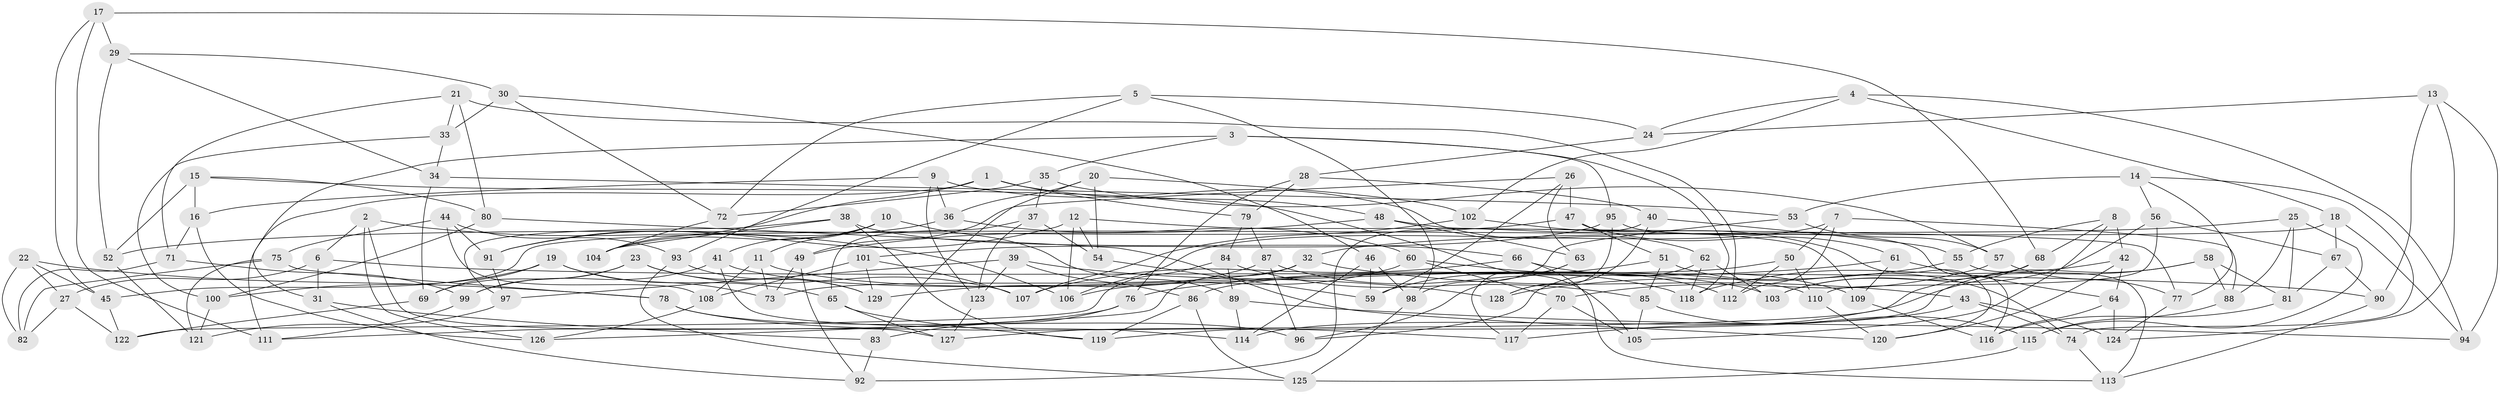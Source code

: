 // coarse degree distribution, {6: 0.4939759036144578, 5: 0.04819277108433735, 4: 0.43373493975903615, 3: 0.024096385542168676}
// Generated by graph-tools (version 1.1) at 2025/42/03/06/25 10:42:20]
// undirected, 129 vertices, 258 edges
graph export_dot {
graph [start="1"]
  node [color=gray90,style=filled];
  1;
  2;
  3;
  4;
  5;
  6;
  7;
  8;
  9;
  10;
  11;
  12;
  13;
  14;
  15;
  16;
  17;
  18;
  19;
  20;
  21;
  22;
  23;
  24;
  25;
  26;
  27;
  28;
  29;
  30;
  31;
  32;
  33;
  34;
  35;
  36;
  37;
  38;
  39;
  40;
  41;
  42;
  43;
  44;
  45;
  46;
  47;
  48;
  49;
  50;
  51;
  52;
  53;
  54;
  55;
  56;
  57;
  58;
  59;
  60;
  61;
  62;
  63;
  64;
  65;
  66;
  67;
  68;
  69;
  70;
  71;
  72;
  73;
  74;
  75;
  76;
  77;
  78;
  79;
  80;
  81;
  82;
  83;
  84;
  85;
  86;
  87;
  88;
  89;
  90;
  91;
  92;
  93;
  94;
  95;
  96;
  97;
  98;
  99;
  100;
  101;
  102;
  103;
  104;
  105;
  106;
  107;
  108;
  109;
  110;
  111;
  112;
  113;
  114;
  115;
  116;
  117;
  118;
  119;
  120;
  121;
  122;
  123;
  124;
  125;
  126;
  127;
  128;
  129;
  1 -- 104;
  1 -- 48;
  1 -- 111;
  1 -- 79;
  2 -- 6;
  2 -- 126;
  2 -- 106;
  2 -- 127;
  3 -- 118;
  3 -- 95;
  3 -- 35;
  3 -- 31;
  4 -- 102;
  4 -- 94;
  4 -- 24;
  4 -- 18;
  5 -- 98;
  5 -- 72;
  5 -- 24;
  5 -- 93;
  6 -- 27;
  6 -- 90;
  6 -- 31;
  7 -- 112;
  7 -- 106;
  7 -- 88;
  7 -- 50;
  8 -- 68;
  8 -- 42;
  8 -- 105;
  8 -- 55;
  9 -- 16;
  9 -- 36;
  9 -- 123;
  9 -- 62;
  10 -- 41;
  10 -- 11;
  10 -- 89;
  10 -- 104;
  11 -- 108;
  11 -- 73;
  11 -- 110;
  12 -- 106;
  12 -- 54;
  12 -- 91;
  12 -- 109;
  13 -- 24;
  13 -- 124;
  13 -- 94;
  13 -- 90;
  14 -- 56;
  14 -- 74;
  14 -- 53;
  14 -- 77;
  15 -- 80;
  15 -- 52;
  15 -- 16;
  15 -- 105;
  16 -- 71;
  16 -- 126;
  17 -- 68;
  17 -- 29;
  17 -- 45;
  17 -- 111;
  18 -- 94;
  18 -- 45;
  18 -- 67;
  19 -- 73;
  19 -- 100;
  19 -- 65;
  19 -- 69;
  20 -- 36;
  20 -- 83;
  20 -- 102;
  20 -- 54;
  21 -- 33;
  21 -- 80;
  21 -- 112;
  21 -- 71;
  22 -- 27;
  22 -- 78;
  22 -- 82;
  22 -- 45;
  23 -- 129;
  23 -- 69;
  23 -- 107;
  23 -- 99;
  24 -- 28;
  25 -- 115;
  25 -- 32;
  25 -- 81;
  25 -- 88;
  26 -- 63;
  26 -- 59;
  26 -- 49;
  26 -- 47;
  27 -- 122;
  27 -- 82;
  28 -- 40;
  28 -- 76;
  28 -- 79;
  29 -- 30;
  29 -- 52;
  29 -- 34;
  30 -- 46;
  30 -- 33;
  30 -- 72;
  31 -- 92;
  31 -- 83;
  32 -- 43;
  32 -- 73;
  32 -- 126;
  33 -- 34;
  33 -- 100;
  34 -- 69;
  34 -- 53;
  35 -- 72;
  35 -- 57;
  35 -- 37;
  36 -- 60;
  36 -- 91;
  37 -- 65;
  37 -- 54;
  37 -- 123;
  38 -- 97;
  38 -- 119;
  38 -- 104;
  38 -- 66;
  39 -- 128;
  39 -- 86;
  39 -- 97;
  39 -- 123;
  40 -- 55;
  40 -- 92;
  40 -- 128;
  41 -- 99;
  41 -- 114;
  41 -- 103;
  42 -- 64;
  42 -- 118;
  42 -- 120;
  43 -- 124;
  43 -- 114;
  43 -- 74;
  44 -- 93;
  44 -- 75;
  44 -- 108;
  44 -- 91;
  45 -- 122;
  46 -- 98;
  46 -- 59;
  46 -- 114;
  47 -- 52;
  47 -- 51;
  47 -- 61;
  48 -- 49;
  48 -- 77;
  48 -- 63;
  49 -- 73;
  49 -- 92;
  50 -- 86;
  50 -- 112;
  50 -- 110;
  51 -- 74;
  51 -- 59;
  51 -- 85;
  52 -- 121;
  53 -- 57;
  53 -- 98;
  54 -- 59;
  55 -- 128;
  55 -- 113;
  56 -- 110;
  56 -- 103;
  56 -- 67;
  57 -- 70;
  57 -- 77;
  58 -- 127;
  58 -- 81;
  58 -- 119;
  58 -- 88;
  60 -- 70;
  60 -- 106;
  60 -- 112;
  61 -- 109;
  61 -- 64;
  61 -- 76;
  62 -- 96;
  62 -- 118;
  62 -- 103;
  63 -- 96;
  63 -- 117;
  64 -- 124;
  64 -- 116;
  65 -- 119;
  65 -- 127;
  66 -- 113;
  66 -- 107;
  66 -- 109;
  67 -- 90;
  67 -- 81;
  68 -- 117;
  68 -- 103;
  69 -- 122;
  70 -- 105;
  70 -- 117;
  71 -- 82;
  71 -- 99;
  72 -- 104;
  74 -- 113;
  75 -- 82;
  75 -- 121;
  75 -- 78;
  76 -- 111;
  76 -- 83;
  77 -- 124;
  78 -- 117;
  78 -- 96;
  79 -- 84;
  79 -- 87;
  80 -- 120;
  80 -- 100;
  81 -- 116;
  83 -- 92;
  84 -- 85;
  84 -- 89;
  84 -- 122;
  85 -- 105;
  85 -- 115;
  86 -- 119;
  86 -- 125;
  87 -- 129;
  87 -- 118;
  87 -- 96;
  88 -- 115;
  89 -- 114;
  89 -- 94;
  90 -- 113;
  91 -- 97;
  93 -- 129;
  93 -- 125;
  95 -- 128;
  95 -- 116;
  95 -- 101;
  97 -- 121;
  98 -- 125;
  99 -- 111;
  100 -- 121;
  101 -- 129;
  101 -- 107;
  101 -- 108;
  102 -- 107;
  102 -- 120;
  108 -- 126;
  109 -- 116;
  110 -- 120;
  115 -- 125;
  123 -- 127;
}
